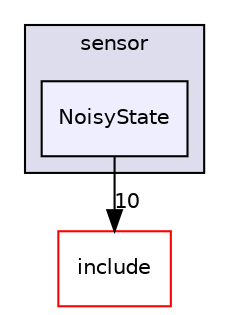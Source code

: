 digraph "/root/scrimmage/scrimmage/src/plugins/sensor/NoisyState" {
  compound=true
  node [ fontsize="10", fontname="Helvetica"];
  edge [ labelfontsize="10", labelfontname="Helvetica"];
  subgraph clusterdir_2483af7b304531f76a0533eb422d3df1 {
    graph [ bgcolor="#ddddee", pencolor="black", label="sensor" fontname="Helvetica", fontsize="10", URL="dir_2483af7b304531f76a0533eb422d3df1.html"]
  dir_4cc30d54b08b815b632ccb55d693b565 [shape=box, label="NoisyState", style="filled", fillcolor="#eeeeff", pencolor="black", URL="dir_4cc30d54b08b815b632ccb55d693b565.html"];
  }
  dir_d44c64559bbebec7f509842c48db8b23 [shape=box label="include" fillcolor="white" style="filled" color="red" URL="dir_d44c64559bbebec7f509842c48db8b23.html"];
  dir_4cc30d54b08b815b632ccb55d693b565->dir_d44c64559bbebec7f509842c48db8b23 [headlabel="10", labeldistance=1.5 headhref="dir_000271_000004.html"];
}
